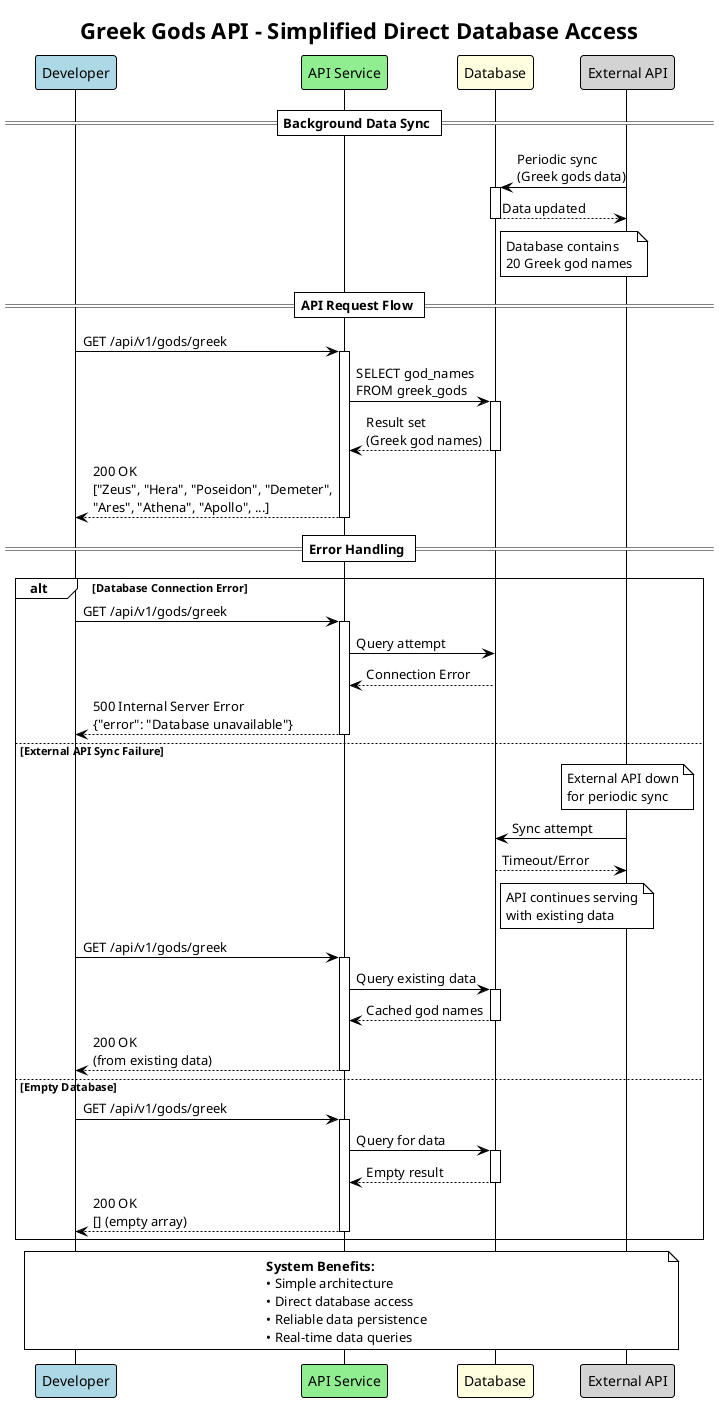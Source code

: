 @startuml Greek Gods API - Direct Database Flow
!theme plain
title Greek Gods API - Simplified Direct Database Access

' Main Participants
participant "Developer" as Dev #LightBlue
participant "API Service" as API #LightGreen
participant "Database" as DB #LightYellow
participant "External API" as ExtAPI #LightGray

== Background Data Sync ==

ExtAPI -> DB : Periodic sync\n(Greek gods data)
activate DB
DB --> ExtAPI : Data updated
deactivate DB
note right of DB : Database contains\n20 Greek god names

== API Request Flow ==

Dev -> API : GET /api/v1/gods/greek
activate API

API -> DB : SELECT god_names\nFROM greek_gods
activate DB
DB --> API : Result set\n(Greek god names)
deactivate DB

API --> Dev : 200 OK\n["Zeus", "Hera", "Poseidon", "Demeter",\n"Ares", "Athena", "Apollo", ...]

deactivate API

== Error Handling ==

alt Database Connection Error
    Dev -> API : GET /api/v1/gods/greek
    activate API
    API -> DB : Query attempt
    DB --> API : Connection Error
    API --> Dev : 500 Internal Server Error\n{"error": "Database unavailable"}
    deactivate API
    
else External API Sync Failure
    note over ExtAPI : External API down\nfor periodic sync
    ExtAPI -> DB : Sync attempt
    DB --> ExtAPI : Timeout/Error
    note right of DB : API continues serving\nwith existing data
    
    Dev -> API : GET /api/v1/gods/greek
    activate API
    API -> DB : Query existing data
    activate DB
    DB --> API : Cached god names
    deactivate DB
    API --> Dev : 200 OK\n(from existing data)
    deactivate API
    
else Empty Database
    Dev -> API : GET /api/v1/gods/greek
    activate API
    API -> DB : Query for data
    activate DB
    DB --> API : Empty result
    deactivate DB
    API --> Dev : 200 OK\n[] (empty array)
    deactivate API
end

note over Dev, ExtAPI
    **System Benefits:**
    • Simple architecture
    • Direct database access
    • Reliable data persistence
    • Real-time data queries
end note

@enduml 